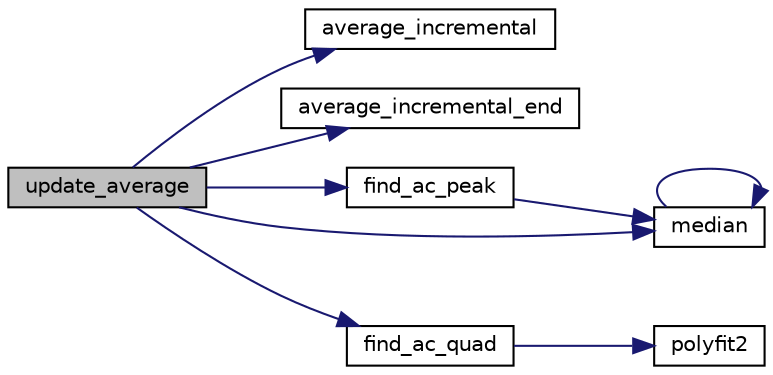 digraph "update_average"
{
 // LATEX_PDF_SIZE
  edge [fontname="Helvetica",fontsize="10",labelfontname="Helvetica",labelfontsize="10"];
  node [fontname="Helvetica",fontsize="10",shape=record];
  rankdir="LR";
  Node1 [label="update_average",height=0.2,width=0.4,color="black", fillcolor="grey75", style="filled", fontcolor="black",tooltip="Find AC peak in interpolated data in __ndpa_y, use it as an offset to merge to current average data s..."];
  Node1 -> Node2 [color="midnightblue",fontsize="10",style="solid",fontname="Helvetica"];
  Node2 [label="average_incremental",height=0.2,width=0.4,color="black", fillcolor="white", style="filled",URL="$ndpa__tools_8c.html#a2fe48571f725e4a9631f68572043a371",tooltip="Adding a new interpolated scan from __ndpa_y to the average vector in __ndpa_avg, adjusting data by o..."];
  Node1 -> Node3 [color="midnightblue",fontsize="10",style="solid",fontname="Helvetica"];
  Node3 [label="average_incremental_end",height=0.2,width=0.4,color="black", fillcolor="white", style="filled",URL="$ndpa__tools_8c.html#a1555987076acc02ecc477e17061bee34",tooltip="Adding a new interpolated scan from __ndpa_y to the average vector in __ndpa_avg, adjusting data by o..."];
  Node1 -> Node4 [color="midnightblue",fontsize="10",style="solid",fontname="Helvetica"];
  Node4 [label="find_ac_peak",height=0.2,width=0.4,color="black", fillcolor="white", style="filled",URL="$ndpa__tools_8c.html#a7cbb18005383696fbac4cdb83050798a",tooltip="Returning a data window (q1, q2) in scany containing the points above half height around the specifie..."];
  Node4 -> Node5 [color="midnightblue",fontsize="10",style="solid",fontname="Helvetica"];
  Node5 [label="median",height=0.2,width=0.4,color="black", fillcolor="white", style="filled",URL="$ndpa__tools_8c.html#a7ffac73dc0966b86fc85f2a717d66e5f",tooltip="Returns the median of the specified vector of size n."];
  Node5 -> Node5 [color="midnightblue",fontsize="10",style="solid",fontname="Helvetica"];
  Node1 -> Node6 [color="midnightblue",fontsize="10",style="solid",fontname="Helvetica"];
  Node6 [label="find_ac_quad",height=0.2,width=0.4,color="black", fillcolor="white", style="filled",URL="$ndpa__tools_8c.html#a44b329e24c875aafe0fa3c70fbfeaebe",tooltip="Fitting a parabola on the half height window points around the AC peak based on the max value."];
  Node6 -> Node7 [color="midnightblue",fontsize="10",style="solid",fontname="Helvetica"];
  Node7 [label="polyfit2",height=0.2,width=0.4,color="black", fillcolor="white", style="filled",URL="$ndpa__tools_8c.html#a7f9f7ff5e0c61bb020aec9e5cde2aff3",tooltip="Fitting a quadratic polygon to the active member points starting at (__ndpa_x + offset,..."];
  Node1 -> Node5 [color="midnightblue",fontsize="10",style="solid",fontname="Helvetica"];
}
